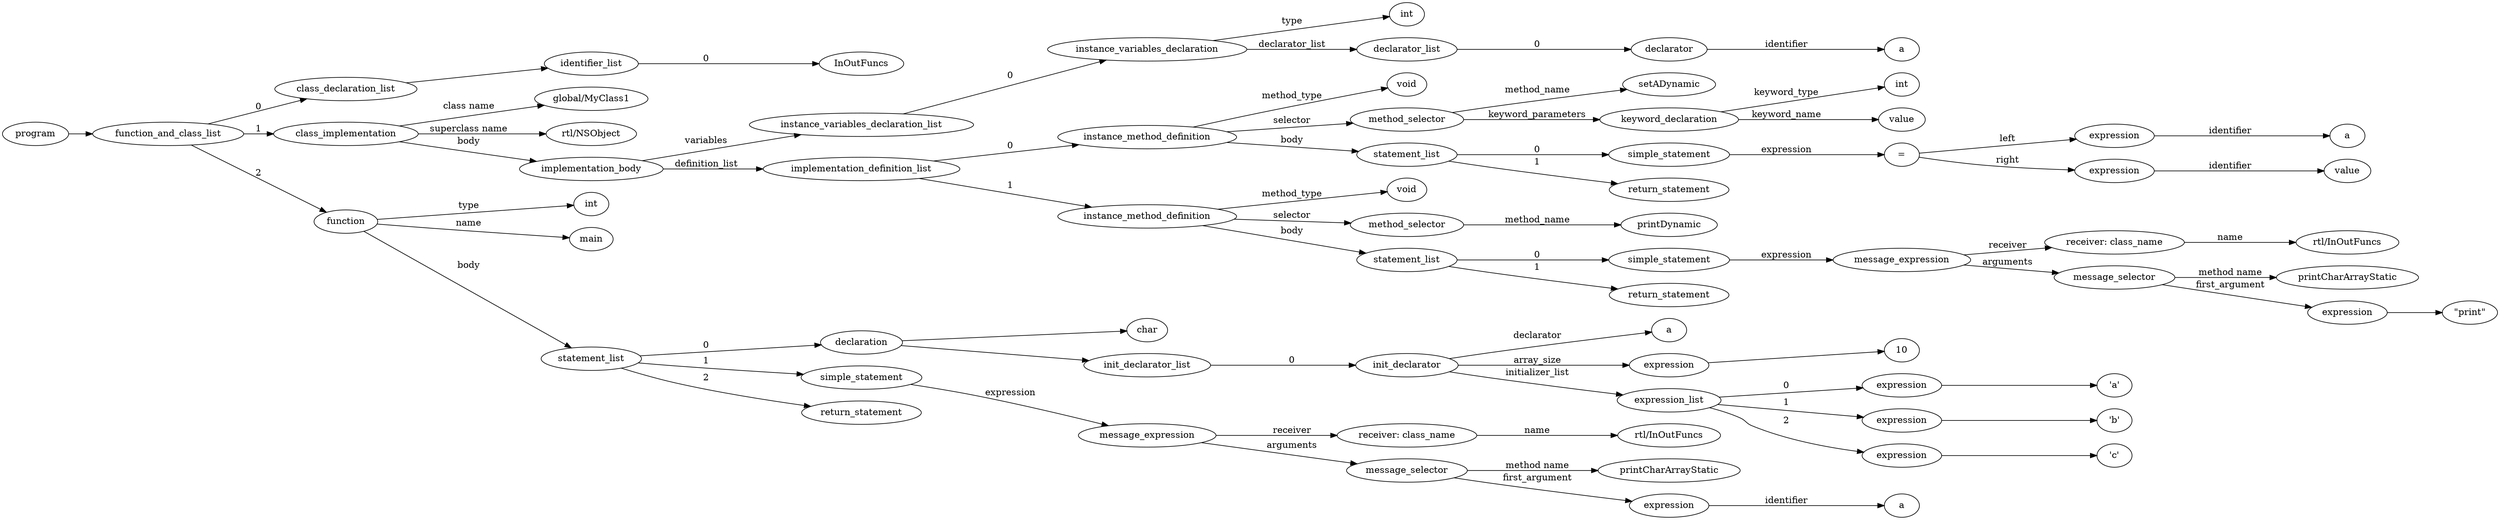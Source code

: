 digraph ObjectiveC { rankdir="LR";
52[label="program"];
52->2;
2[label="function_and_class_list"];
2->1[label="0"];
1[label="class_declaration_list"];
1->0;
0[label="identifier_list"];
0.0 [label="InOutFuncs"];
0->0.0 [label="0"];
2->30[label="1"];
30[label="class_implementation"];
30.1 [label="global/MyClass1"];
30->30.1 [label="class name"];
30.2 [label="rtl/NSObject"];
30->30.2 [label="superclass name"];
30->29[label="body"];
29[label="implementation_body"];
29->7[label="variables"];
7[label="instance_variables_declaration_list"];
7->6[label="0"];
6[label="instance_variables_declaration"];
6->3[label="type"];
3[label="int"];
6->5[label="declarator_list"];
5[label="declarator_list"];
5->4[label="0"];
4[label="declarator"];
4.1 [label="a"];
4->4.1[label="identifier"];
29->18[label="definition_list"];
18[label="implementation_definition_list"];
18->17[label="0"];
17[label="instance_method_definition"];
17->16[label="method_type"];
16[label="void"];
17->10[label="selector"];
10[label="method_selector"];
10->10.1 [label="method_name"];
10.1 [label="setADynamic"];
10->9[label="keyword_parameters"];
9[label="keyword_declaration"];
9->8[label="keyword_type"];
8[label="int"];
9->9.2 [label="keyword_name"];
9.2 [label="value"];
17->15[label="body"];
15[label="statement_list"];
15->14[label="0"];
14[label="simple_statement"];
14->13[label="expression"];
13[label="expression"];
13[label="="];
13->11[label="left"];
11[label="expression"];
11->11.1 [label="identifier"];11.1[label="a"];
13->12[label="right"];
12[label="expression"];
12->12.1 [label="identifier"];12.1[label="value"];
15->70[label="1"];
70[label="return_statement"];
18->28[label="1"];
28[label="instance_method_definition"];
28->27[label="method_type"];
27[label="void"];
28->19[label="selector"];
19[label="method_selector"];
19->19.1 [label="method_name"];
19.1 [label="printDynamic"];
28->26[label="body"];
26[label="statement_list"];
26->25[label="0"];
25[label="simple_statement"];
25->24[label="expression"];
24[label="expression"];
24[label="message_expression"];
24->20[label="receiver"];
20[label="receiver: class_name"];
20.1 [label="rtl/InOutFuncs"];
20->20.1 [label="name"];
24->23[label="arguments"];
23[label="message_selector"];
23.1 [label="printCharArrayStatic"];
23->23.1 [label="method name"]; 
23->22[label="first_argument"];
22[label="expression"];
22->21;
21[label=<"print">];
26->69[label="1"];
69[label="return_statement"];
2->51[label="2"];
51[label="function"];
51->31[label="type"];
31[label="int"];
51->51.1 [label="name"];
51.1 [label="main"];
51->45[label="body"];
45[label="statement_list"];
45->44[label="0"];
44[label="declaration"];
44->32;
32[label="char"];
44->43;
43[label="init_declarator_list"];
43->42[label="0"];
42[label="init_declarator"];
42.1 [label="a"];
42->42.1[label="declarator"];
42->34[label="array_size"];
34[label="expression"];
34->33;
33[label="10"];
42->37[label="initializer_list"];
37[label="expression_list"];
37->36[label="0"];
36[label="expression"];
36->35;
35[label=<'a'>];
37->39[label="1"];
39[label="expression"];
39->38;
38[label=<'b'>];
37->41[label="2"];
41[label="expression"];
41->40;
40[label=<'c'>];
45->50[label="1"];
50[label="simple_statement"];
50->49[label="expression"];
49[label="expression"];
49[label="message_expression"];
49->46[label="receiver"];
46[label="receiver: class_name"];
46.1 [label="rtl/InOutFuncs"];
46->46.1 [label="name"];
49->48[label="arguments"];
48[label="message_selector"];
48.1 [label="printCharArrayStatic"];
48->48.1 [label="method name"]; 
48->47[label="first_argument"];
47[label="expression"];
47->47.1 [label="identifier"];47.1[label="a"];
45->71[label="2"];
71[label="return_statement"];
}
